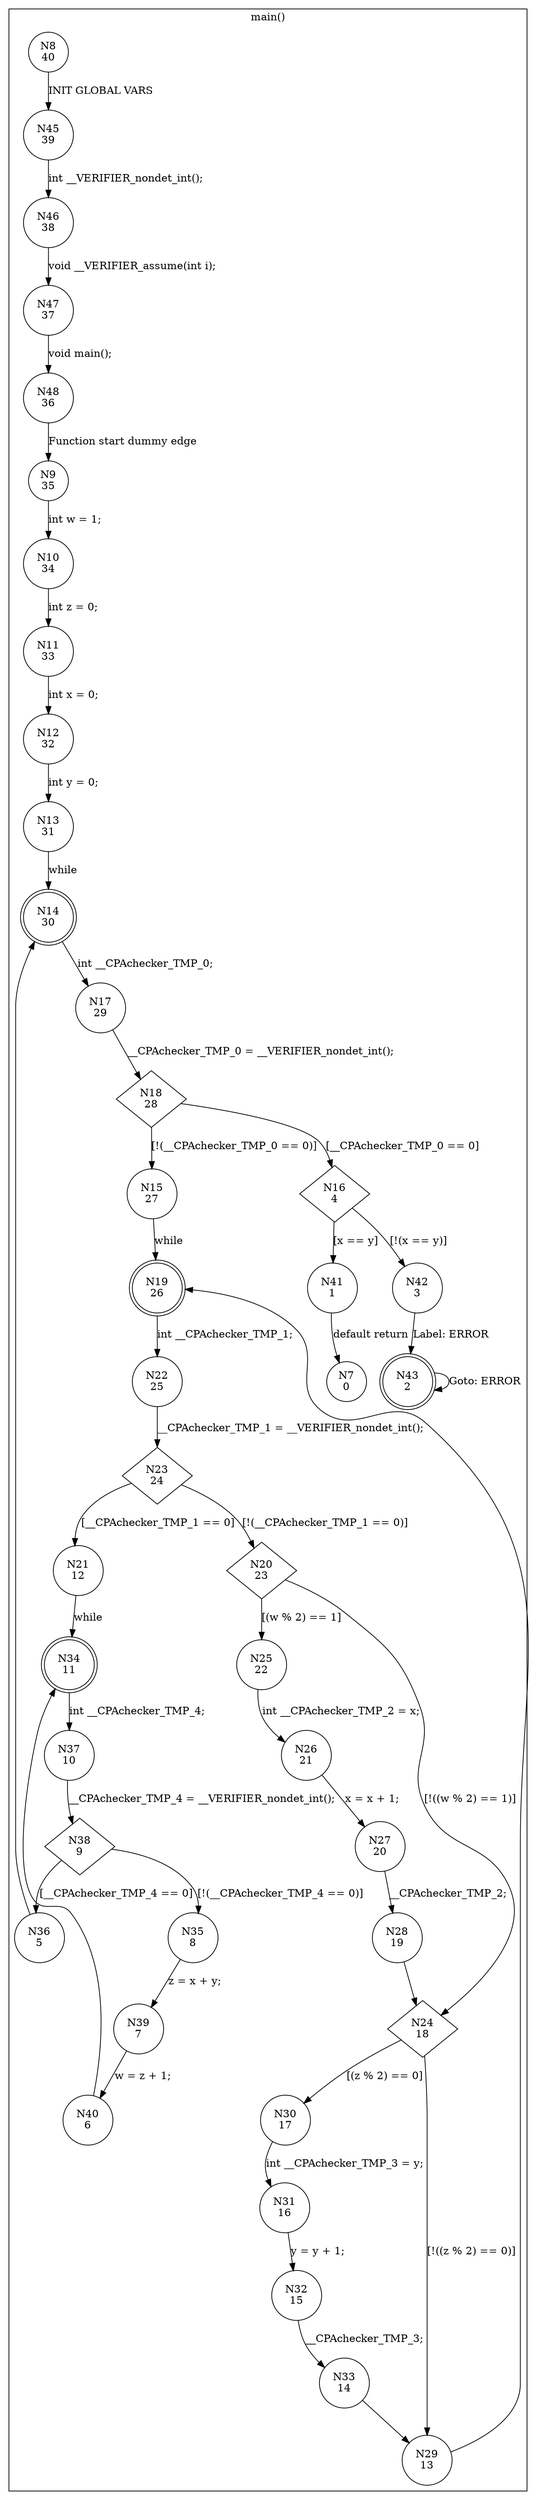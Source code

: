 digraph CFA {
8 [shape="circle" label="N8\n40"]
45 [shape="circle" label="N45\n39"]
46 [shape="circle" label="N46\n38"]
47 [shape="circle" label="N47\n37"]
48 [shape="circle" label="N48\n36"]
9 [shape="circle" label="N9\n35"]
10 [shape="circle" label="N10\n34"]
11 [shape="circle" label="N11\n33"]
12 [shape="circle" label="N12\n32"]
13 [shape="circle" label="N13\n31"]
14 [shape="doublecircle" label="N14\n30"]
17 [shape="circle" label="N17\n29"]
18 [shape="diamond" label="N18\n28"]
15 [shape="circle" label="N15\n27"]
19 [shape="doublecircle" label="N19\n26"]
22 [shape="circle" label="N22\n25"]
23 [shape="diamond" label="N23\n24"]
20 [shape="diamond" label="N20\n23"]
24 [shape="diamond" label="N24\n18"]
29 [shape="circle" label="N29\n13"]
30 [shape="circle" label="N30\n17"]
31 [shape="circle" label="N31\n16"]
32 [shape="circle" label="N32\n15"]
33 [shape="circle" label="N33\n14"]
25 [shape="circle" label="N25\n22"]
26 [shape="circle" label="N26\n21"]
27 [shape="circle" label="N27\n20"]
28 [shape="circle" label="N28\n19"]
21 [shape="circle" label="N21\n12"]
34 [shape="doublecircle" label="N34\n11"]
37 [shape="circle" label="N37\n10"]
38 [shape="diamond" label="N38\n9"]
35 [shape="circle" label="N35\n8"]
39 [shape="circle" label="N39\n7"]
40 [shape="circle" label="N40\n6"]
36 [shape="circle" label="N36\n5"]
16 [shape="diamond" label="N16\n4"]
42 [shape="circle" label="N42\n3"]
43 [shape="doublecircle" label="N43\n2"]
41 [shape="circle" label="N41\n1"]
7 [shape="circle" label="N7\n0"]
node [shape="circle"]
subgraph cluster___VERIFIER_assume {
label="__VERIFIER_assume()"
}
subgraph cluster_main {
label="main()"
8 -> 45 [label="INIT GLOBAL VARS"]
45 -> 46 [label="int __VERIFIER_nondet_int();"]
46 -> 47 [label="void __VERIFIER_assume(int i);"]
47 -> 48 [label="void main();"]
48 -> 9 [label="Function start dummy edge"]
9 -> 10 [label="int w = 1;"]
10 -> 11 [label="int z = 0;"]
11 -> 12 [label="int x = 0;"]
12 -> 13 [label="int y = 0;"]
13 -> 14 [label="while"]
14 -> 17 [label="int __CPAchecker_TMP_0;"]
17 -> 18 [label="__CPAchecker_TMP_0 = __VERIFIER_nondet_int();"]
18 -> 16 [label="[__CPAchecker_TMP_0 == 0]"]
18 -> 15 [label="[!(__CPAchecker_TMP_0 == 0)]"]
15 -> 19 [label="while"]
19 -> 22 [label="int __CPAchecker_TMP_1;"]
22 -> 23 [label="__CPAchecker_TMP_1 = __VERIFIER_nondet_int();"]
23 -> 21 [label="[__CPAchecker_TMP_1 == 0]"]
23 -> 20 [label="[!(__CPAchecker_TMP_1 == 0)]"]
20 -> 25 [label="[(w % 2) == 1]"]
20 -> 24 [label="[!((w % 2) == 1)]"]
24 -> 30 [label="[(z % 2) == 0]"]
24 -> 29 [label="[!((z % 2) == 0)]"]
29 -> 19 [label=""]
30 -> 31 [label="int __CPAchecker_TMP_3 = y;"]
31 -> 32 [label="y = y + 1;"]
32 -> 33 [label="__CPAchecker_TMP_3;"]
33 -> 29 [label=""]
25 -> 26 [label="int __CPAchecker_TMP_2 = x;"]
26 -> 27 [label="x = x + 1;"]
27 -> 28 [label="__CPAchecker_TMP_2;"]
28 -> 24 [label=""]
21 -> 34 [label="while"]
34 -> 37 [label="int __CPAchecker_TMP_4;"]
37 -> 38 [label="__CPAchecker_TMP_4 = __VERIFIER_nondet_int();"]
38 -> 36 [label="[__CPAchecker_TMP_4 == 0]"]
38 -> 35 [label="[!(__CPAchecker_TMP_4 == 0)]"]
35 -> 39 [label="z = x + y;"]
39 -> 40 [label="w = z + 1;"]
40 -> 34 [label=""]
36 -> 14 [label=""]
16 -> 41 [label="[x == y]"]
16 -> 42 [label="[!(x == y)]"]
42 -> 43 [label="Label: ERROR"]
43 -> 43 [label="Goto: ERROR"]
41 -> 7 [label="default return"]}
}
